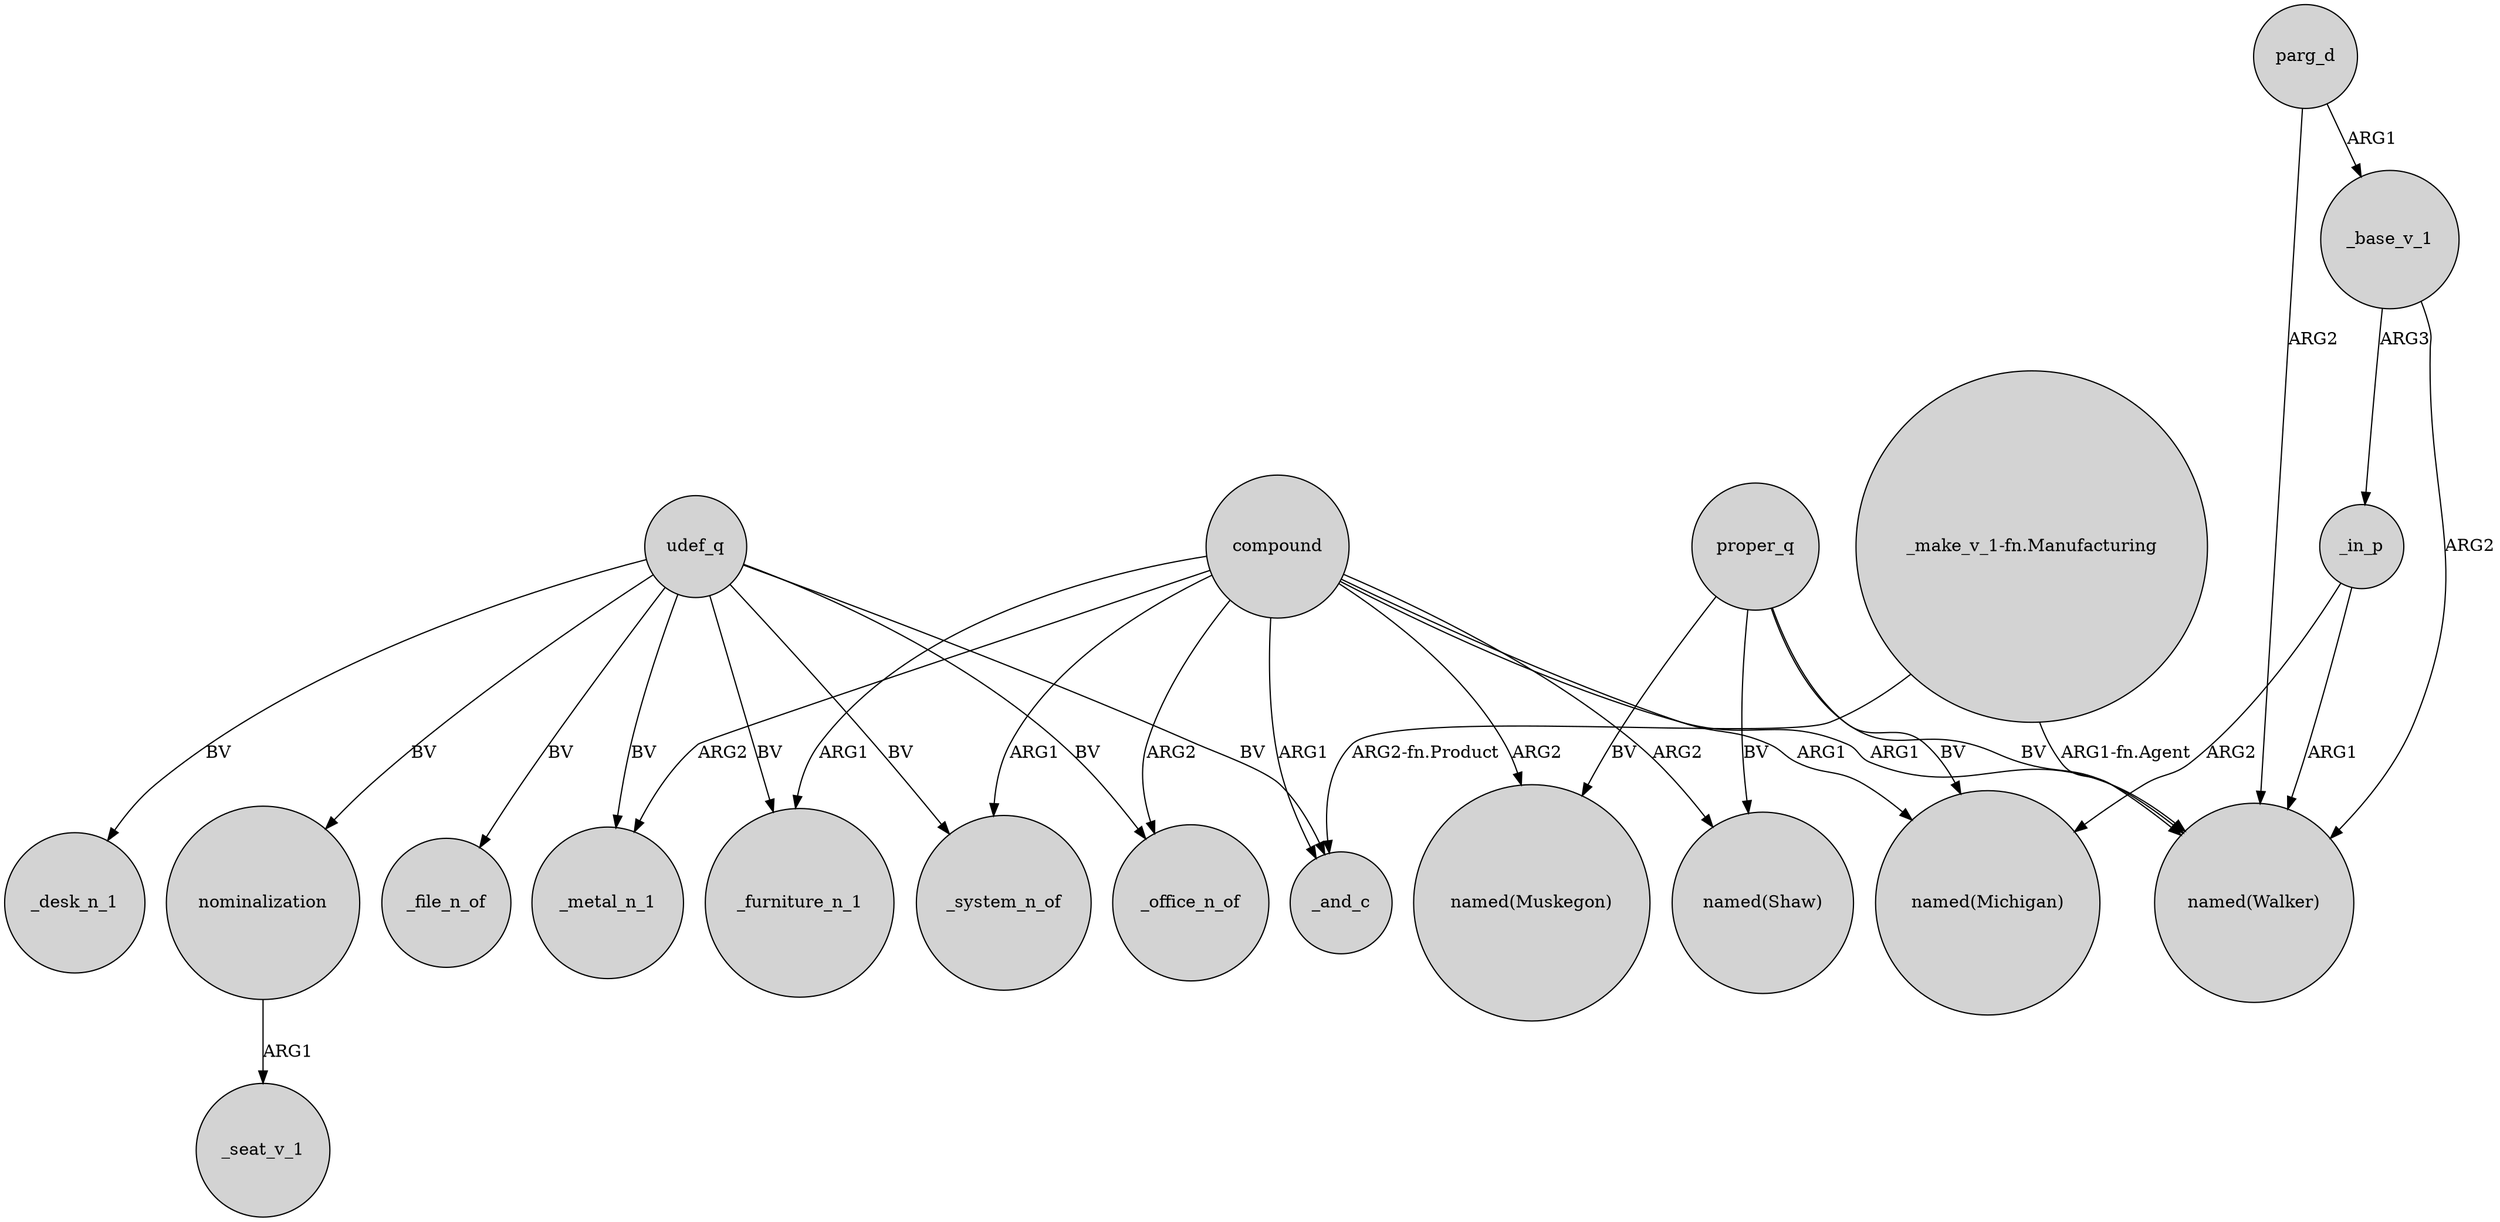 digraph {
	node [shape=circle style=filled]
	udef_q -> _office_n_of [label=BV]
	proper_q -> "named(Muskegon)" [label=BV]
	"_make_v_1-fn.Manufacturing" -> "named(Walker)" [label="ARG1-fn.Agent"]
	udef_q -> _file_n_of [label=BV]
	compound -> _system_n_of [label=ARG1]
	_in_p -> "named(Walker)" [label=ARG1]
	_in_p -> "named(Michigan)" [label=ARG2]
	compound -> _furniture_n_1 [label=ARG1]
	udef_q -> _system_n_of [label=BV]
	compound -> "named(Shaw)" [label=ARG2]
	parg_d -> "named(Walker)" [label=ARG2]
	proper_q -> "named(Shaw)" [label=BV]
	udef_q -> _desk_n_1 [label=BV]
	udef_q -> _furniture_n_1 [label=BV]
	proper_q -> "named(Michigan)" [label=BV]
	compound -> _metal_n_1 [label=ARG2]
	compound -> "named(Muskegon)" [label=ARG2]
	nominalization -> _seat_v_1 [label=ARG1]
	compound -> _office_n_of [label=ARG2]
	compound -> _and_c [label=ARG1]
	_base_v_1 -> _in_p [label=ARG3]
	"_make_v_1-fn.Manufacturing" -> _and_c [label="ARG2-fn.Product"]
	udef_q -> nominalization [label=BV]
	compound -> "named(Michigan)" [label=ARG1]
	udef_q -> _metal_n_1 [label=BV]
	parg_d -> _base_v_1 [label=ARG1]
	proper_q -> "named(Walker)" [label=BV]
	udef_q -> _and_c [label=BV]
	_base_v_1 -> "named(Walker)" [label=ARG2]
	compound -> "named(Walker)" [label=ARG1]
}
